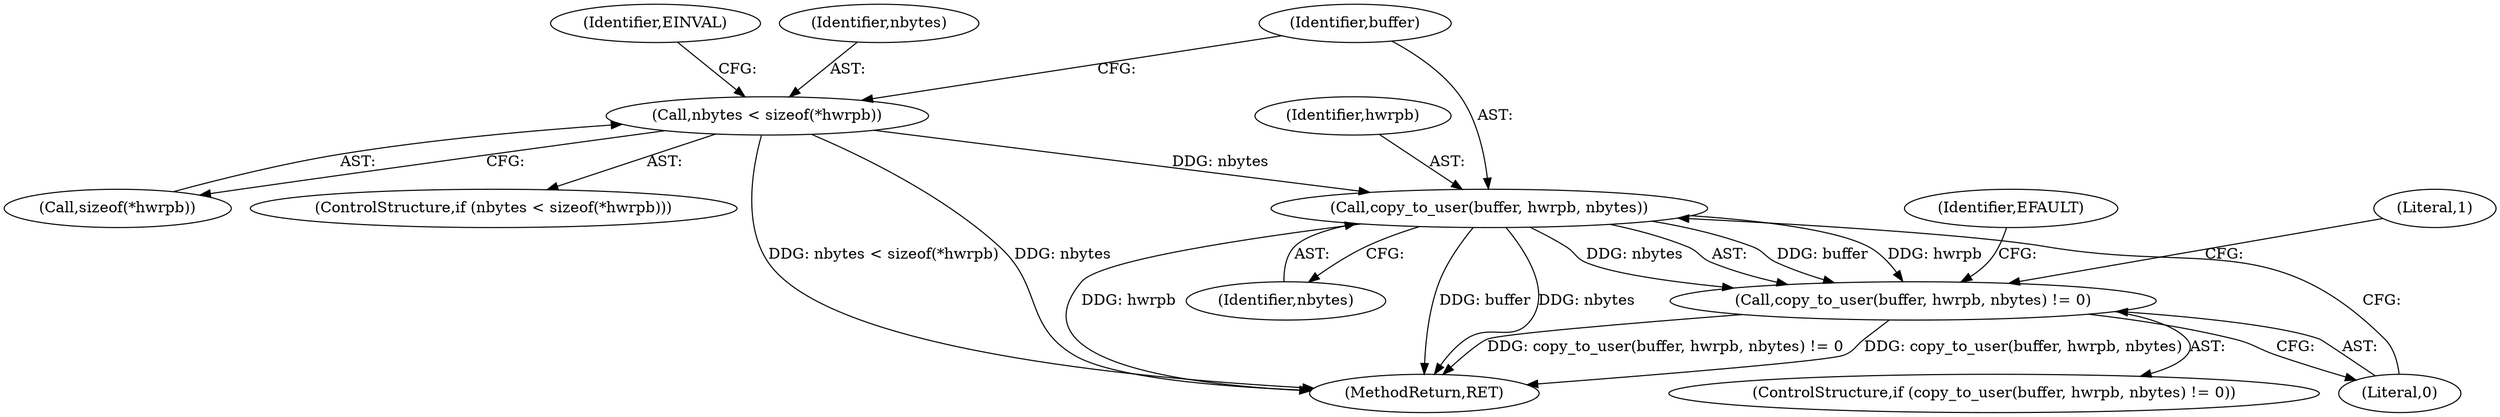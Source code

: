digraph "1_linux_21c5977a836e399fc710ff2c5367845ed5c2527f_2@API" {
"1000224" [label="(Call,copy_to_user(buffer, hwrpb, nbytes))"];
"1000214" [label="(Call,nbytes < sizeof(*hwrpb))"];
"1000223" [label="(Call,copy_to_user(buffer, hwrpb, nbytes) != 0)"];
"1000214" [label="(Call,nbytes < sizeof(*hwrpb))"];
"1000231" [label="(Identifier,EFAULT)"];
"1000225" [label="(Identifier,buffer)"];
"1000226" [label="(Identifier,hwrpb)"];
"1000213" [label="(ControlStructure,if (nbytes < sizeof(*hwrpb)))"];
"1000215" [label="(Identifier,nbytes)"];
"1000224" [label="(Call,copy_to_user(buffer, hwrpb, nbytes))"];
"1000239" [label="(MethodReturn,RET)"];
"1000222" [label="(ControlStructure,if (copy_to_user(buffer, hwrpb, nbytes) != 0))"];
"1000233" [label="(Literal,1)"];
"1000221" [label="(Identifier,EINVAL)"];
"1000228" [label="(Literal,0)"];
"1000227" [label="(Identifier,nbytes)"];
"1000216" [label="(Call,sizeof(*hwrpb))"];
"1000223" [label="(Call,copy_to_user(buffer, hwrpb, nbytes) != 0)"];
"1000224" -> "1000223"  [label="AST: "];
"1000224" -> "1000227"  [label="CFG: "];
"1000225" -> "1000224"  [label="AST: "];
"1000226" -> "1000224"  [label="AST: "];
"1000227" -> "1000224"  [label="AST: "];
"1000228" -> "1000224"  [label="CFG: "];
"1000224" -> "1000239"  [label="DDG: buffer"];
"1000224" -> "1000239"  [label="DDG: nbytes"];
"1000224" -> "1000239"  [label="DDG: hwrpb"];
"1000224" -> "1000223"  [label="DDG: buffer"];
"1000224" -> "1000223"  [label="DDG: hwrpb"];
"1000224" -> "1000223"  [label="DDG: nbytes"];
"1000214" -> "1000224"  [label="DDG: nbytes"];
"1000214" -> "1000213"  [label="AST: "];
"1000214" -> "1000216"  [label="CFG: "];
"1000215" -> "1000214"  [label="AST: "];
"1000216" -> "1000214"  [label="AST: "];
"1000221" -> "1000214"  [label="CFG: "];
"1000225" -> "1000214"  [label="CFG: "];
"1000214" -> "1000239"  [label="DDG: nbytes < sizeof(*hwrpb)"];
"1000214" -> "1000239"  [label="DDG: nbytes"];
"1000223" -> "1000222"  [label="AST: "];
"1000223" -> "1000228"  [label="CFG: "];
"1000228" -> "1000223"  [label="AST: "];
"1000231" -> "1000223"  [label="CFG: "];
"1000233" -> "1000223"  [label="CFG: "];
"1000223" -> "1000239"  [label="DDG: copy_to_user(buffer, hwrpb, nbytes) != 0"];
"1000223" -> "1000239"  [label="DDG: copy_to_user(buffer, hwrpb, nbytes)"];
}
